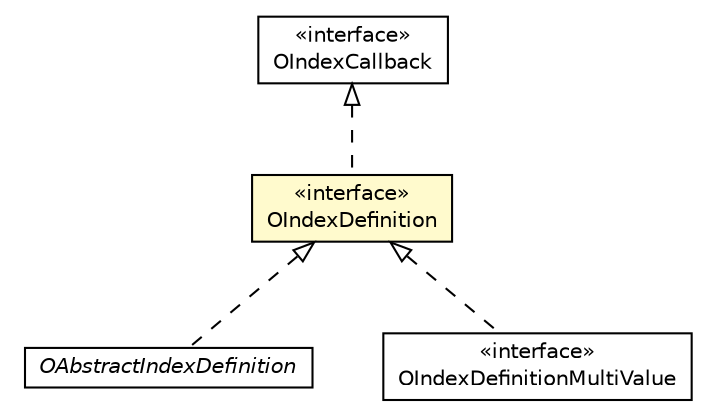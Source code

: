 #!/usr/local/bin/dot
#
# Class diagram 
# Generated by UMLGraph version R5_6-24-gf6e263 (http://www.umlgraph.org/)
#

digraph G {
	edge [fontname="Helvetica",fontsize=10,labelfontname="Helvetica",labelfontsize=10];
	node [fontname="Helvetica",fontsize=10,shape=plaintext];
	nodesep=0.25;
	ranksep=0.5;
	// com.orientechnologies.orient.core.index.OIndexDefinition
	c2045664 [label=<<table title="com.orientechnologies.orient.core.index.OIndexDefinition" border="0" cellborder="1" cellspacing="0" cellpadding="2" port="p" bgcolor="lemonChiffon" href="./OIndexDefinition.html">
		<tr><td><table border="0" cellspacing="0" cellpadding="1">
<tr><td align="center" balign="center"> &#171;interface&#187; </td></tr>
<tr><td align="center" balign="center"> OIndexDefinition </td></tr>
		</table></td></tr>
		</table>>, URL="./OIndexDefinition.html", fontname="Helvetica", fontcolor="black", fontsize=10.0];
	// com.orientechnologies.orient.core.index.OAbstractIndexDefinition
	c2045688 [label=<<table title="com.orientechnologies.orient.core.index.OAbstractIndexDefinition" border="0" cellborder="1" cellspacing="0" cellpadding="2" port="p" href="./OAbstractIndexDefinition.html">
		<tr><td><table border="0" cellspacing="0" cellpadding="1">
<tr><td align="center" balign="center"><font face="Helvetica-Oblique"> OAbstractIndexDefinition </font></td></tr>
		</table></td></tr>
		</table>>, URL="./OAbstractIndexDefinition.html", fontname="Helvetica", fontcolor="black", fontsize=10.0];
	// com.orientechnologies.orient.core.index.OIndexCallback
	c2045695 [label=<<table title="com.orientechnologies.orient.core.index.OIndexCallback" border="0" cellborder="1" cellspacing="0" cellpadding="2" port="p" href="./OIndexCallback.html">
		<tr><td><table border="0" cellspacing="0" cellpadding="1">
<tr><td align="center" balign="center"> &#171;interface&#187; </td></tr>
<tr><td align="center" balign="center"> OIndexCallback </td></tr>
		</table></td></tr>
		</table>>, URL="./OIndexCallback.html", fontname="Helvetica", fontcolor="black", fontsize=10.0];
	// com.orientechnologies.orient.core.index.OIndexDefinitionMultiValue
	c2045711 [label=<<table title="com.orientechnologies.orient.core.index.OIndexDefinitionMultiValue" border="0" cellborder="1" cellspacing="0" cellpadding="2" port="p" href="./OIndexDefinitionMultiValue.html">
		<tr><td><table border="0" cellspacing="0" cellpadding="1">
<tr><td align="center" balign="center"> &#171;interface&#187; </td></tr>
<tr><td align="center" balign="center"> OIndexDefinitionMultiValue </td></tr>
		</table></td></tr>
		</table>>, URL="./OIndexDefinitionMultiValue.html", fontname="Helvetica", fontcolor="black", fontsize=10.0];
	//com.orientechnologies.orient.core.index.OIndexDefinition implements com.orientechnologies.orient.core.index.OIndexCallback
	c2045695:p -> c2045664:p [dir=back,arrowtail=empty,style=dashed];
	//com.orientechnologies.orient.core.index.OAbstractIndexDefinition implements com.orientechnologies.orient.core.index.OIndexDefinition
	c2045664:p -> c2045688:p [dir=back,arrowtail=empty,style=dashed];
	//com.orientechnologies.orient.core.index.OIndexDefinitionMultiValue implements com.orientechnologies.orient.core.index.OIndexDefinition
	c2045664:p -> c2045711:p [dir=back,arrowtail=empty,style=dashed];
}

